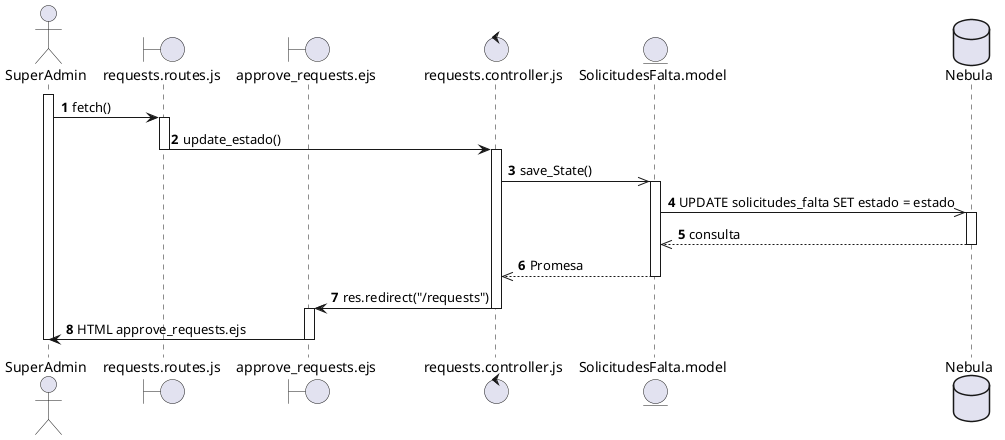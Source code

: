 @startuml REQ_27 SuperAdmin registra aprobación de falta
autonumber
actor SuperAdmin as S
boundary requests.routes.js as SRoute
' boundary general.routes.js as gr
boundary approve_requests.ejs as Requests
control requests.controller.js as SController
entity SolicitudesFalta.model as SModel
database Nebula as db

' ---- APROBAR SOLICITUD ----
activate S
S -> SRoute : fetch()

activate SRoute
SRoute -> SController : update_estado()
deactivate SRoute

activate SController 
SController ->> SModel : save_State()

activate SModel
SModel ->> db : UPDATE solicitudes_falta SET estado = estado
activate db
db -->> SModel : consulta
deactivate db

SModel -->> SController : Promesa
deactivate SModel

SController -> Requests : res.redirect("/requests")
deactivate SController

activate Requests
Requests -> S : HTML approve_requests.ejs
deactivate Requests

deactivate S
@enduml
